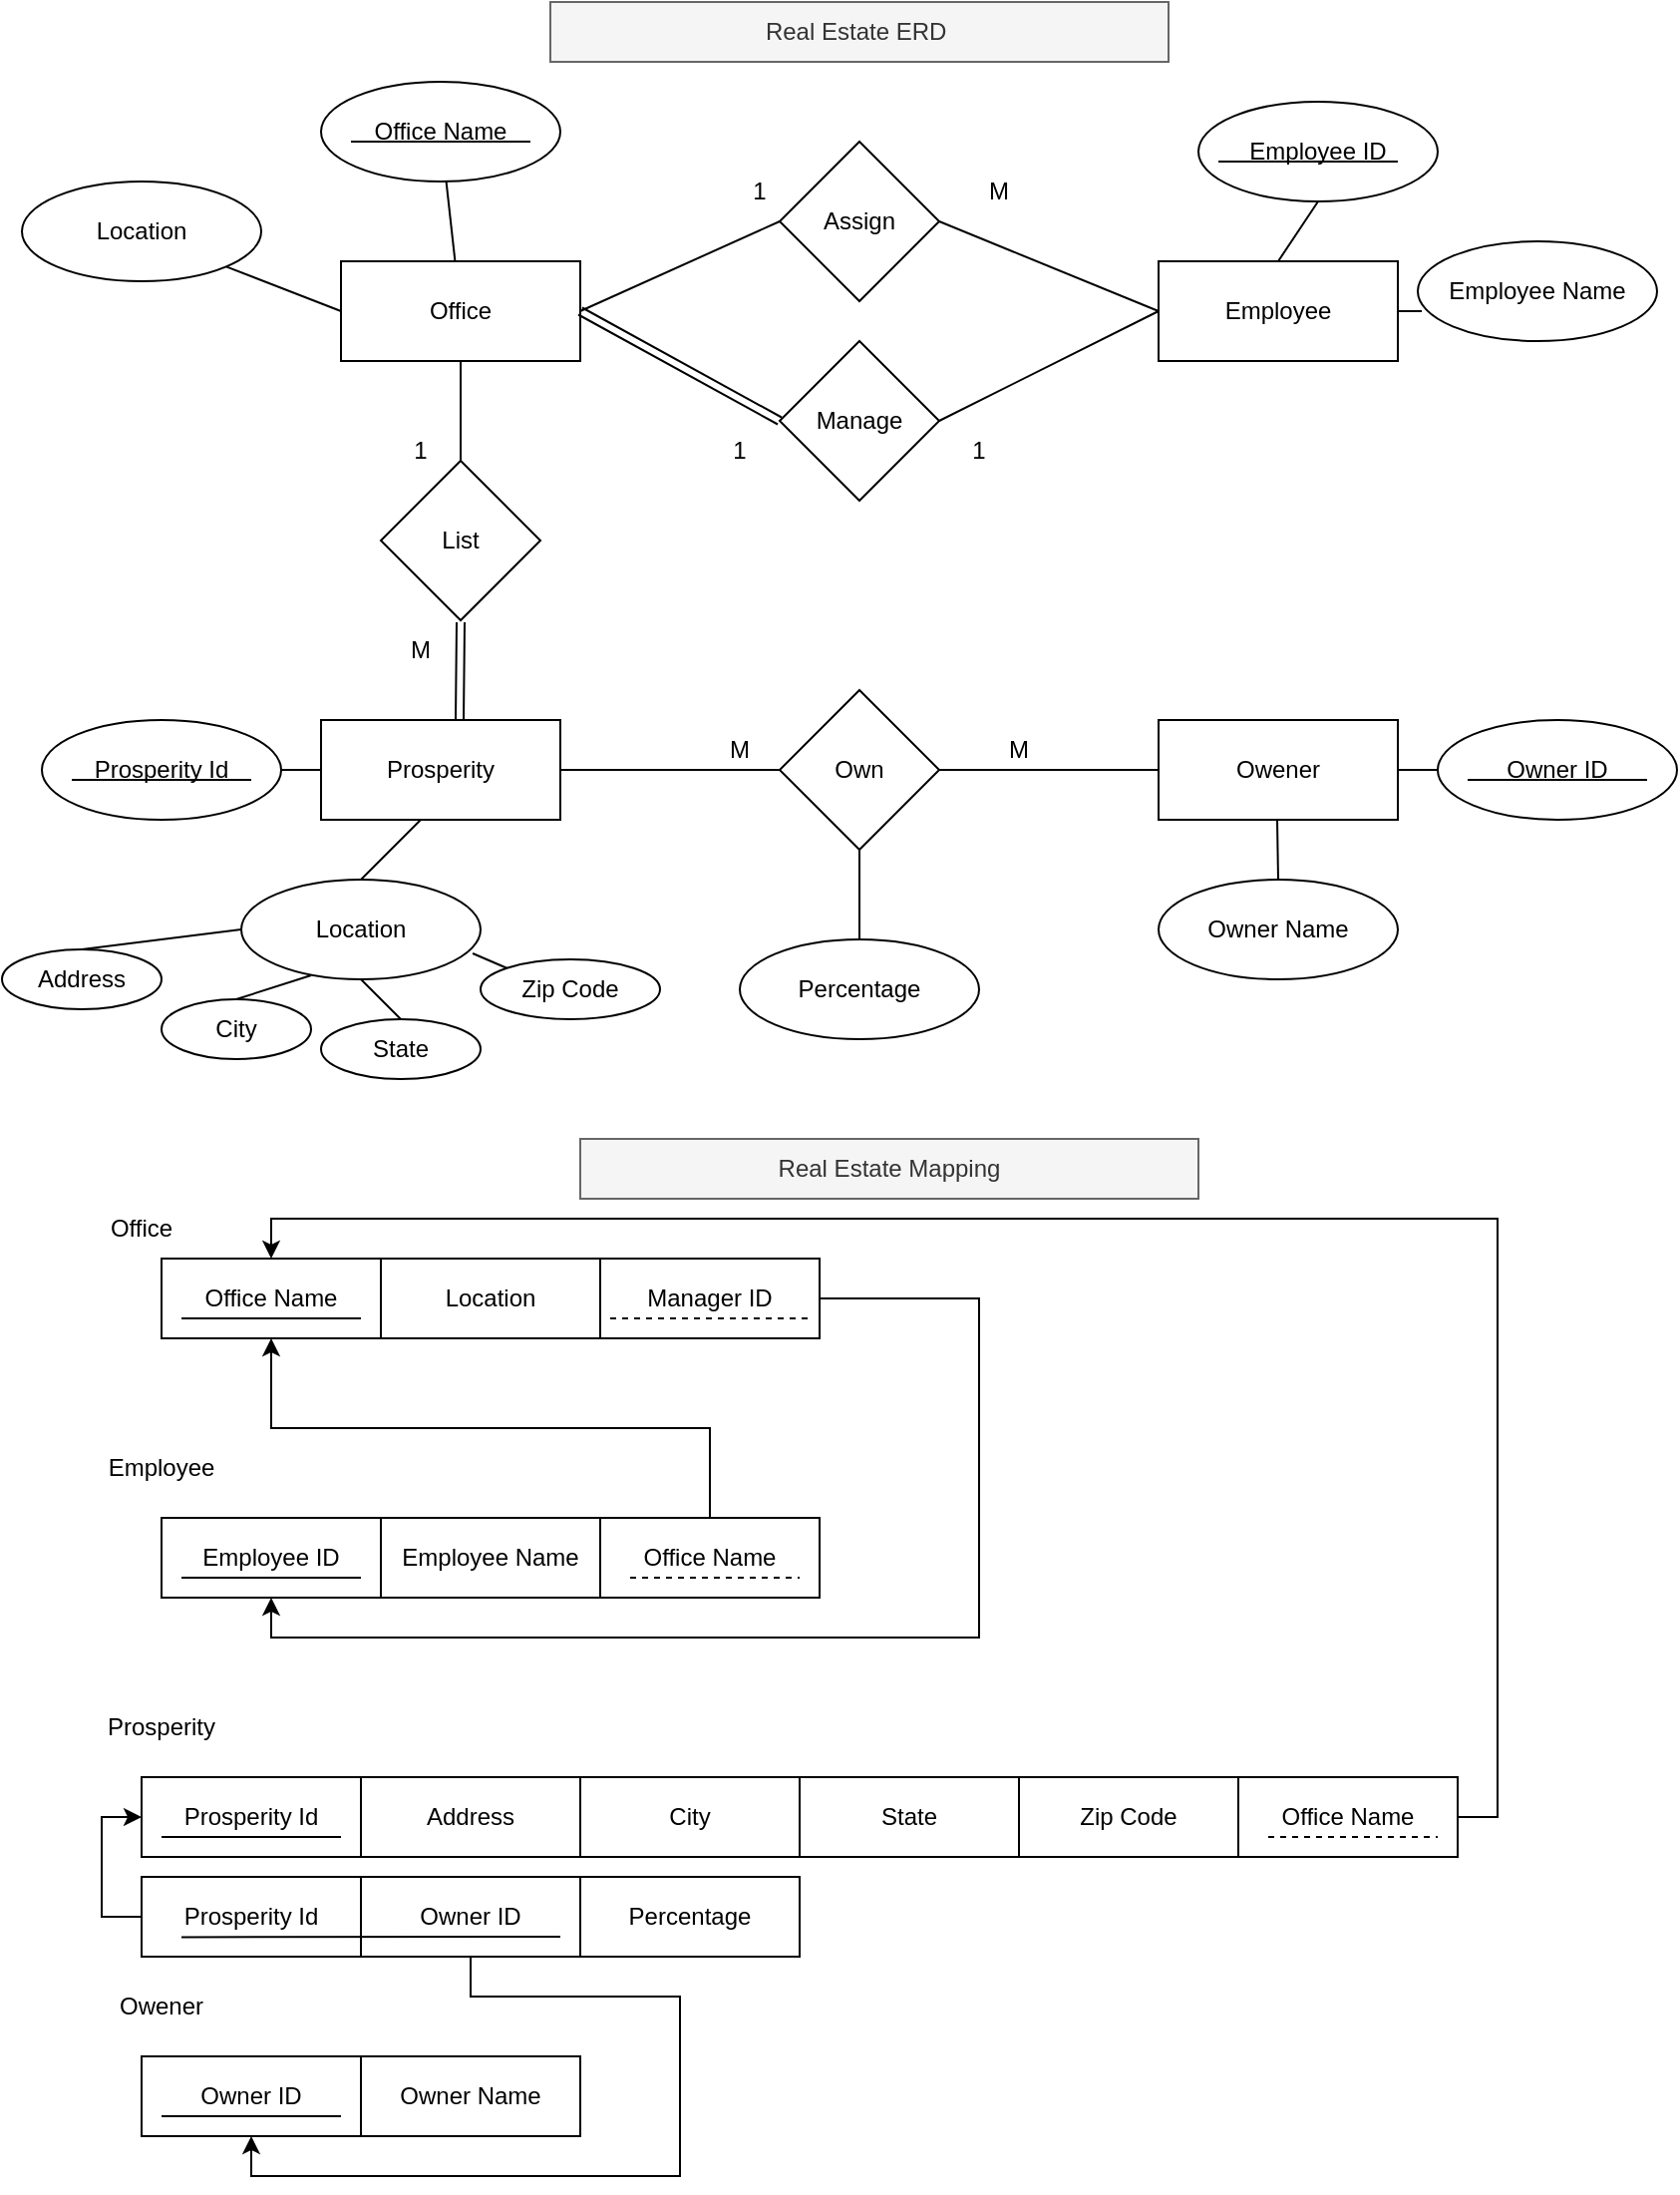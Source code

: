 <mxfile version="28.1.1">
  <diagram name="Page-1" id="5GN5B7e2Twv11eY4XdGH">
    <mxGraphModel dx="656" dy="311" grid="1" gridSize="10" guides="1" tooltips="1" connect="1" arrows="1" fold="1" page="1" pageScale="1" pageWidth="850" pageHeight="1100" math="0" shadow="0">
      <root>
        <mxCell id="0" />
        <mxCell id="1" parent="0" />
        <mxCell id="lFWZennmJSNHRXTvolad-1" value="Office" style="rounded=0;whiteSpace=wrap;html=1;" parent="1" vertex="1">
          <mxGeometry x="180" y="130" width="120" height="50" as="geometry" />
        </mxCell>
        <mxCell id="lFWZennmJSNHRXTvolad-2" value="Employee" style="rounded=0;whiteSpace=wrap;html=1;" parent="1" vertex="1">
          <mxGeometry x="590" y="130" width="120" height="50" as="geometry" />
        </mxCell>
        <mxCell id="lFWZennmJSNHRXTvolad-3" value="Prosperity" style="rounded=0;whiteSpace=wrap;html=1;" parent="1" vertex="1">
          <mxGeometry x="170" y="360" width="120" height="50" as="geometry" />
        </mxCell>
        <mxCell id="lFWZennmJSNHRXTvolad-4" value="Owener" style="rounded=0;whiteSpace=wrap;html=1;" parent="1" vertex="1">
          <mxGeometry x="590" y="360" width="120" height="50" as="geometry" />
        </mxCell>
        <mxCell id="lFWZennmJSNHRXTvolad-5" value="Office Name" style="ellipse;whiteSpace=wrap;html=1;" parent="1" vertex="1">
          <mxGeometry x="170" y="40" width="120" height="50" as="geometry" />
        </mxCell>
        <mxCell id="lFWZennmJSNHRXTvolad-6" value="Location" style="ellipse;whiteSpace=wrap;html=1;" parent="1" vertex="1">
          <mxGeometry x="20" y="90" width="120" height="50" as="geometry" />
        </mxCell>
        <mxCell id="lFWZennmJSNHRXTvolad-7" value="Zip Code" style="ellipse;whiteSpace=wrap;html=1;" parent="1" vertex="1">
          <mxGeometry x="250" y="480" width="90" height="30" as="geometry" />
        </mxCell>
        <mxCell id="lFWZennmJSNHRXTvolad-8" value="Prosperity Id" style="ellipse;whiteSpace=wrap;html=1;" parent="1" vertex="1">
          <mxGeometry x="30" y="360" width="120" height="50" as="geometry" />
        </mxCell>
        <mxCell id="lFWZennmJSNHRXTvolad-9" value="Employee ID" style="ellipse;whiteSpace=wrap;html=1;" parent="1" vertex="1">
          <mxGeometry x="610" y="50" width="120" height="50" as="geometry" />
        </mxCell>
        <mxCell id="lFWZennmJSNHRXTvolad-10" value="Employee Name" style="ellipse;whiteSpace=wrap;html=1;" parent="1" vertex="1">
          <mxGeometry x="720" y="120" width="120" height="50" as="geometry" />
        </mxCell>
        <mxCell id="lFWZennmJSNHRXTvolad-11" value="Owner ID" style="ellipse;whiteSpace=wrap;html=1;" parent="1" vertex="1">
          <mxGeometry x="730" y="360" width="120" height="50" as="geometry" />
        </mxCell>
        <mxCell id="lFWZennmJSNHRXTvolad-12" value="Owner Name" style="ellipse;whiteSpace=wrap;html=1;" parent="1" vertex="1">
          <mxGeometry x="590" y="440" width="120" height="50" as="geometry" />
        </mxCell>
        <mxCell id="lFWZennmJSNHRXTvolad-13" value="Assign" style="rhombus;whiteSpace=wrap;html=1;" parent="1" vertex="1">
          <mxGeometry x="400" y="70" width="80" height="80" as="geometry" />
        </mxCell>
        <mxCell id="lFWZennmJSNHRXTvolad-14" value="List" style="rhombus;whiteSpace=wrap;html=1;" parent="1" vertex="1">
          <mxGeometry x="200" y="230" width="80" height="80" as="geometry" />
        </mxCell>
        <mxCell id="lFWZennmJSNHRXTvolad-15" value="Own" style="rhombus;whiteSpace=wrap;html=1;" parent="1" vertex="1">
          <mxGeometry x="400" y="345" width="80" height="80" as="geometry" />
        </mxCell>
        <mxCell id="lFWZennmJSNHRXTvolad-17" value="Percentage" style="ellipse;whiteSpace=wrap;html=1;" parent="1" vertex="1">
          <mxGeometry x="380" y="470" width="120" height="50" as="geometry" />
        </mxCell>
        <mxCell id="lFWZennmJSNHRXTvolad-18" value="State" style="ellipse;whiteSpace=wrap;html=1;" parent="1" vertex="1">
          <mxGeometry x="170" y="510" width="80" height="30" as="geometry" />
        </mxCell>
        <mxCell id="lFWZennmJSNHRXTvolad-19" value="Location" style="ellipse;whiteSpace=wrap;html=1;" parent="1" vertex="1">
          <mxGeometry x="130" y="440" width="120" height="50" as="geometry" />
        </mxCell>
        <mxCell id="lFWZennmJSNHRXTvolad-20" value="City" style="ellipse;whiteSpace=wrap;html=1;" parent="1" vertex="1">
          <mxGeometry x="90" y="500" width="75" height="30" as="geometry" />
        </mxCell>
        <mxCell id="lFWZennmJSNHRXTvolad-21" value="Real Estate ERD&amp;nbsp;" style="rounded=0;whiteSpace=wrap;html=1;fillColor=#f5f5f5;fontColor=#333333;strokeColor=#666666;" parent="1" vertex="1">
          <mxGeometry x="285" width="310" height="30" as="geometry" />
        </mxCell>
        <mxCell id="lFWZennmJSNHRXTvolad-22" value="" style="endArrow=none;html=1;rounded=0;exitX=0.5;exitY=0;exitDx=0;exitDy=0;" parent="1" source="lFWZennmJSNHRXTvolad-17" edge="1">
          <mxGeometry width="50" height="50" relative="1" as="geometry">
            <mxPoint x="430" y="495" as="sourcePoint" />
            <mxPoint x="440" y="425" as="targetPoint" />
          </mxGeometry>
        </mxCell>
        <mxCell id="lFWZennmJSNHRXTvolad-31" value="" style="endArrow=none;html=1;rounded=0;entryX=0.5;entryY=1;entryDx=0;entryDy=0;exitX=0.5;exitY=0;exitDx=0;exitDy=0;" parent="1" source="lFWZennmJSNHRXTvolad-2" target="lFWZennmJSNHRXTvolad-9" edge="1">
          <mxGeometry width="50" height="50" relative="1" as="geometry">
            <mxPoint x="420" y="200" as="sourcePoint" />
            <mxPoint x="470" y="150" as="targetPoint" />
          </mxGeometry>
        </mxCell>
        <mxCell id="lFWZennmJSNHRXTvolad-32" value="" style="endArrow=none;html=1;rounded=0;entryX=0.017;entryY=0.7;entryDx=0;entryDy=0;entryPerimeter=0;" parent="1" target="lFWZennmJSNHRXTvolad-10" edge="1">
          <mxGeometry width="50" height="50" relative="1" as="geometry">
            <mxPoint x="710" y="155" as="sourcePoint" />
            <mxPoint x="470" y="150" as="targetPoint" />
          </mxGeometry>
        </mxCell>
        <mxCell id="lFWZennmJSNHRXTvolad-33" value="" style="endArrow=none;html=1;rounded=0;exitX=1;exitY=0.5;exitDx=0;exitDy=0;entryX=0;entryY=0.5;entryDx=0;entryDy=0;" parent="1" source="lFWZennmJSNHRXTvolad-4" target="lFWZennmJSNHRXTvolad-11" edge="1">
          <mxGeometry width="50" height="50" relative="1" as="geometry">
            <mxPoint x="720" y="360" as="sourcePoint" />
            <mxPoint x="740" y="350" as="targetPoint" />
          </mxGeometry>
        </mxCell>
        <mxCell id="lFWZennmJSNHRXTvolad-34" value="" style="endArrow=none;html=1;rounded=0;" parent="1" edge="1">
          <mxGeometry width="50" height="50" relative="1" as="geometry">
            <mxPoint x="650" y="440" as="sourcePoint" />
            <mxPoint x="649.5" y="410" as="targetPoint" />
          </mxGeometry>
        </mxCell>
        <mxCell id="lFWZennmJSNHRXTvolad-37" value="Address" style="ellipse;whiteSpace=wrap;html=1;" parent="1" vertex="1">
          <mxGeometry x="10" y="475" width="80" height="30" as="geometry" />
        </mxCell>
        <mxCell id="lFWZennmJSNHRXTvolad-38" value="" style="endArrow=none;html=1;rounded=0;entryX=0.5;entryY=1;entryDx=0;entryDy=0;exitX=0.5;exitY=0;exitDx=0;exitDy=0;" parent="1" source="lFWZennmJSNHRXTvolad-14" target="lFWZennmJSNHRXTvolad-1" edge="1">
          <mxGeometry width="50" height="50" relative="1" as="geometry">
            <mxPoint x="420" y="400" as="sourcePoint" />
            <mxPoint x="470" y="350" as="targetPoint" />
          </mxGeometry>
        </mxCell>
        <mxCell id="lFWZennmJSNHRXTvolad-40" value="" style="endArrow=none;html=1;rounded=0;exitX=0.5;exitY=0;exitDx=0;exitDy=0;" parent="1" source="lFWZennmJSNHRXTvolad-19" edge="1">
          <mxGeometry width="50" height="50" relative="1" as="geometry">
            <mxPoint x="420" y="400" as="sourcePoint" />
            <mxPoint x="220" y="410" as="targetPoint" />
          </mxGeometry>
        </mxCell>
        <mxCell id="lFWZennmJSNHRXTvolad-41" value="" style="endArrow=none;html=1;rounded=0;entryX=1;entryY=0.5;entryDx=0;entryDy=0;exitX=0;exitY=0.5;exitDx=0;exitDy=0;" parent="1" source="lFWZennmJSNHRXTvolad-3" target="lFWZennmJSNHRXTvolad-8" edge="1">
          <mxGeometry width="50" height="50" relative="1" as="geometry">
            <mxPoint x="420" y="400" as="sourcePoint" />
            <mxPoint x="470" y="350" as="targetPoint" />
          </mxGeometry>
        </mxCell>
        <mxCell id="lFWZennmJSNHRXTvolad-42" value="" style="endArrow=none;html=1;rounded=0;entryX=0;entryY=0;entryDx=0;entryDy=0;exitX=0.967;exitY=0.74;exitDx=0;exitDy=0;exitPerimeter=0;" parent="1" source="lFWZennmJSNHRXTvolad-19" target="lFWZennmJSNHRXTvolad-7" edge="1">
          <mxGeometry width="50" height="50" relative="1" as="geometry">
            <mxPoint x="420" y="400" as="sourcePoint" />
            <mxPoint x="470" y="350" as="targetPoint" />
          </mxGeometry>
        </mxCell>
        <mxCell id="lFWZennmJSNHRXTvolad-43" value="" style="endArrow=none;html=1;rounded=0;entryX=0;entryY=0.5;entryDx=0;entryDy=0;exitX=0.5;exitY=0;exitDx=0;exitDy=0;" parent="1" source="lFWZennmJSNHRXTvolad-37" target="lFWZennmJSNHRXTvolad-19" edge="1">
          <mxGeometry width="50" height="50" relative="1" as="geometry">
            <mxPoint x="420" y="400" as="sourcePoint" />
            <mxPoint x="470" y="350" as="targetPoint" />
          </mxGeometry>
        </mxCell>
        <mxCell id="lFWZennmJSNHRXTvolad-44" value="" style="endArrow=none;html=1;rounded=0;entryX=0.292;entryY=0.96;entryDx=0;entryDy=0;entryPerimeter=0;exitX=0.5;exitY=0;exitDx=0;exitDy=0;" parent="1" source="lFWZennmJSNHRXTvolad-20" target="lFWZennmJSNHRXTvolad-19" edge="1">
          <mxGeometry width="50" height="50" relative="1" as="geometry">
            <mxPoint x="420" y="400" as="sourcePoint" />
            <mxPoint x="470" y="350" as="targetPoint" />
          </mxGeometry>
        </mxCell>
        <mxCell id="lFWZennmJSNHRXTvolad-45" value="" style="endArrow=none;html=1;rounded=0;entryX=0.5;entryY=1;entryDx=0;entryDy=0;exitX=0.5;exitY=0;exitDx=0;exitDy=0;" parent="1" source="lFWZennmJSNHRXTvolad-18" target="lFWZennmJSNHRXTvolad-19" edge="1">
          <mxGeometry width="50" height="50" relative="1" as="geometry">
            <mxPoint x="420" y="400" as="sourcePoint" />
            <mxPoint x="470" y="350" as="targetPoint" />
          </mxGeometry>
        </mxCell>
        <mxCell id="lFWZennmJSNHRXTvolad-46" value="" style="endArrow=none;html=1;rounded=0;entryX=0;entryY=0.5;entryDx=0;entryDy=0;exitX=1;exitY=0.5;exitDx=0;exitDy=0;" parent="1" source="lFWZennmJSNHRXTvolad-15" target="lFWZennmJSNHRXTvolad-4" edge="1">
          <mxGeometry width="50" height="50" relative="1" as="geometry">
            <mxPoint x="420" y="300" as="sourcePoint" />
            <mxPoint x="470" y="250" as="targetPoint" />
          </mxGeometry>
        </mxCell>
        <mxCell id="lFWZennmJSNHRXTvolad-47" value="" style="endArrow=none;html=1;rounded=0;entryX=0;entryY=0.5;entryDx=0;entryDy=0;exitX=1;exitY=0.5;exitDx=0;exitDy=0;" parent="1" source="lFWZennmJSNHRXTvolad-3" target="lFWZennmJSNHRXTvolad-15" edge="1">
          <mxGeometry width="50" height="50" relative="1" as="geometry">
            <mxPoint x="420" y="300" as="sourcePoint" />
            <mxPoint x="470" y="250" as="targetPoint" />
          </mxGeometry>
        </mxCell>
        <mxCell id="lFWZennmJSNHRXTvolad-48" value="" style="endArrow=none;html=1;rounded=0;entryX=0;entryY=0.5;entryDx=0;entryDy=0;exitX=1;exitY=0.5;exitDx=0;exitDy=0;" parent="1" source="lFWZennmJSNHRXTvolad-13" target="lFWZennmJSNHRXTvolad-2" edge="1">
          <mxGeometry width="50" height="50" relative="1" as="geometry">
            <mxPoint x="420" y="200" as="sourcePoint" />
            <mxPoint x="470" y="150" as="targetPoint" />
          </mxGeometry>
        </mxCell>
        <mxCell id="lFWZennmJSNHRXTvolad-49" value="" style="endArrow=none;html=1;rounded=0;entryX=0;entryY=0.5;entryDx=0;entryDy=0;exitX=1;exitY=0.5;exitDx=0;exitDy=0;" parent="1" source="lFWZennmJSNHRXTvolad-1" target="lFWZennmJSNHRXTvolad-13" edge="1">
          <mxGeometry width="50" height="50" relative="1" as="geometry">
            <mxPoint x="420" y="200" as="sourcePoint" />
            <mxPoint x="470" y="150" as="targetPoint" />
          </mxGeometry>
        </mxCell>
        <mxCell id="lFWZennmJSNHRXTvolad-51" value="" style="endArrow=none;html=1;rounded=0;" parent="1" source="lFWZennmJSNHRXTvolad-1" target="lFWZennmJSNHRXTvolad-5" edge="1">
          <mxGeometry width="50" height="50" relative="1" as="geometry">
            <mxPoint x="420" y="200" as="sourcePoint" />
            <mxPoint x="470" y="150" as="targetPoint" />
          </mxGeometry>
        </mxCell>
        <mxCell id="lFWZennmJSNHRXTvolad-52" value="" style="endArrow=none;html=1;rounded=0;entryX=1;entryY=1;entryDx=0;entryDy=0;exitX=0;exitY=0.5;exitDx=0;exitDy=0;" parent="1" source="lFWZennmJSNHRXTvolad-1" target="lFWZennmJSNHRXTvolad-6" edge="1">
          <mxGeometry width="50" height="50" relative="1" as="geometry">
            <mxPoint x="420" y="200" as="sourcePoint" />
            <mxPoint x="470" y="150" as="targetPoint" />
          </mxGeometry>
        </mxCell>
        <mxCell id="lFWZennmJSNHRXTvolad-56" value="M" style="text;html=1;align=center;verticalAlign=middle;whiteSpace=wrap;rounded=0;" parent="1" vertex="1">
          <mxGeometry x="480" y="80" width="60" height="30" as="geometry" />
        </mxCell>
        <mxCell id="lFWZennmJSNHRXTvolad-57" value="1" style="text;html=1;align=center;verticalAlign=middle;whiteSpace=wrap;rounded=0;" parent="1" vertex="1">
          <mxGeometry x="360" y="80" width="60" height="30" as="geometry" />
        </mxCell>
        <mxCell id="lFWZennmJSNHRXTvolad-58" value="M" style="text;html=1;align=center;verticalAlign=middle;whiteSpace=wrap;rounded=0;" parent="1" vertex="1">
          <mxGeometry x="490" y="360" width="60" height="30" as="geometry" />
        </mxCell>
        <mxCell id="lFWZennmJSNHRXTvolad-59" value="M" style="text;html=1;align=center;verticalAlign=middle;whiteSpace=wrap;rounded=0;" parent="1" vertex="1">
          <mxGeometry x="350" y="360" width="60" height="30" as="geometry" />
        </mxCell>
        <mxCell id="lFWZennmJSNHRXTvolad-60" value="1" style="text;html=1;align=center;verticalAlign=middle;whiteSpace=wrap;rounded=0;" parent="1" vertex="1">
          <mxGeometry x="190" y="210" width="60" height="30" as="geometry" />
        </mxCell>
        <mxCell id="lFWZennmJSNHRXTvolad-61" value="M" style="text;html=1;align=center;verticalAlign=middle;whiteSpace=wrap;rounded=0;" parent="1" vertex="1">
          <mxGeometry x="190" y="310" width="60" height="30" as="geometry" />
        </mxCell>
        <mxCell id="lFWZennmJSNHRXTvolad-62" value="Office" style="text;html=1;align=center;verticalAlign=middle;whiteSpace=wrap;rounded=0;" parent="1" vertex="1">
          <mxGeometry x="50" y="600" width="60" height="30" as="geometry" />
        </mxCell>
        <mxCell id="lFWZennmJSNHRXTvolad-63" value="Office Name" style="rounded=0;whiteSpace=wrap;html=1;" parent="1" vertex="1">
          <mxGeometry x="90" y="630" width="110" height="40" as="geometry" />
        </mxCell>
        <mxCell id="lFWZennmJSNHRXTvolad-64" value="Employee ID" style="rounded=0;whiteSpace=wrap;html=1;" parent="1" vertex="1">
          <mxGeometry x="90" y="760" width="110" height="40" as="geometry" />
        </mxCell>
        <mxCell id="lFWZennmJSNHRXTvolad-65" value="Employee Name" style="rounded=0;whiteSpace=wrap;html=1;" parent="1" vertex="1">
          <mxGeometry x="200" y="760" width="110" height="40" as="geometry" />
        </mxCell>
        <mxCell id="lFWZennmJSNHRXTvolad-66" value="Location" style="rounded=0;whiteSpace=wrap;html=1;" parent="1" vertex="1">
          <mxGeometry x="200" y="630" width="110" height="40" as="geometry" />
        </mxCell>
        <mxCell id="lFWZennmJSNHRXTvolad-67" value="" style="endArrow=none;html=1;rounded=0;" parent="1" edge="1">
          <mxGeometry width="50" height="50" relative="1" as="geometry">
            <mxPoint x="185" y="70" as="sourcePoint" />
            <mxPoint x="275" y="70" as="targetPoint" />
          </mxGeometry>
        </mxCell>
        <mxCell id="lFWZennmJSNHRXTvolad-68" value="" style="endArrow=none;html=1;rounded=0;" parent="1" edge="1">
          <mxGeometry width="50" height="50" relative="1" as="geometry">
            <mxPoint x="620" y="80" as="sourcePoint" />
            <mxPoint x="710" y="80" as="targetPoint" />
          </mxGeometry>
        </mxCell>
        <mxCell id="lFWZennmJSNHRXTvolad-69" value="" style="endArrow=none;html=1;rounded=0;" parent="1" edge="1">
          <mxGeometry width="50" height="50" relative="1" as="geometry">
            <mxPoint x="745" y="390" as="sourcePoint" />
            <mxPoint x="835" y="390" as="targetPoint" />
          </mxGeometry>
        </mxCell>
        <mxCell id="lFWZennmJSNHRXTvolad-70" value="" style="endArrow=none;html=1;rounded=0;" parent="1" edge="1">
          <mxGeometry width="50" height="50" relative="1" as="geometry">
            <mxPoint x="45" y="390" as="sourcePoint" />
            <mxPoint x="135" y="390" as="targetPoint" />
          </mxGeometry>
        </mxCell>
        <mxCell id="lFWZennmJSNHRXTvolad-71" value="Employee" style="text;html=1;align=center;verticalAlign=middle;whiteSpace=wrap;rounded=0;" parent="1" vertex="1">
          <mxGeometry x="60" y="720" width="60" height="30" as="geometry" />
        </mxCell>
        <mxCell id="lFWZennmJSNHRXTvolad-77" value="Prosperity" style="text;html=1;align=center;verticalAlign=middle;whiteSpace=wrap;rounded=0;" parent="1" vertex="1">
          <mxGeometry x="60" y="850" width="60" height="30" as="geometry" />
        </mxCell>
        <mxCell id="lFWZennmJSNHRXTvolad-78" value="Prosperity Id" style="rounded=0;whiteSpace=wrap;html=1;" parent="1" vertex="1">
          <mxGeometry x="80" y="890" width="110" height="40" as="geometry" />
        </mxCell>
        <mxCell id="lFWZennmJSNHRXTvolad-79" value="Address" style="rounded=0;whiteSpace=wrap;html=1;" parent="1" vertex="1">
          <mxGeometry x="190" y="890" width="110" height="40" as="geometry" />
        </mxCell>
        <mxCell id="lFWZennmJSNHRXTvolad-80" value="City" style="rounded=0;whiteSpace=wrap;html=1;" parent="1" vertex="1">
          <mxGeometry x="300" y="890" width="110" height="40" as="geometry" />
        </mxCell>
        <mxCell id="lFWZennmJSNHRXTvolad-81" value="State" style="rounded=0;whiteSpace=wrap;html=1;" parent="1" vertex="1">
          <mxGeometry x="410" y="890" width="110" height="40" as="geometry" />
        </mxCell>
        <mxCell id="lFWZennmJSNHRXTvolad-82" value="Zip Code" style="rounded=0;whiteSpace=wrap;html=1;" parent="1" vertex="1">
          <mxGeometry x="520" y="890" width="110" height="40" as="geometry" />
        </mxCell>
        <mxCell id="lFWZennmJSNHRXTvolad-84" value="Owener" style="text;html=1;align=center;verticalAlign=middle;whiteSpace=wrap;rounded=0;" parent="1" vertex="1">
          <mxGeometry x="60" y="990" width="60" height="30" as="geometry" />
        </mxCell>
        <mxCell id="lFWZennmJSNHRXTvolad-85" value="Owner ID" style="rounded=0;whiteSpace=wrap;html=1;" parent="1" vertex="1">
          <mxGeometry x="80" y="1030" width="110" height="40" as="geometry" />
        </mxCell>
        <mxCell id="lFWZennmJSNHRXTvolad-86" value="Owner Name" style="rounded=0;whiteSpace=wrap;html=1;" parent="1" vertex="1">
          <mxGeometry x="190" y="1030" width="110" height="40" as="geometry" />
        </mxCell>
        <mxCell id="lFWZennmJSNHRXTvolad-87" value="" style="endArrow=none;html=1;rounded=0;" parent="1" edge="1">
          <mxGeometry width="50" height="50" relative="1" as="geometry">
            <mxPoint x="100" y="660" as="sourcePoint" />
            <mxPoint x="190" y="660" as="targetPoint" />
          </mxGeometry>
        </mxCell>
        <mxCell id="lFWZennmJSNHRXTvolad-88" value="" style="endArrow=none;html=1;rounded=0;" parent="1" edge="1">
          <mxGeometry width="50" height="50" relative="1" as="geometry">
            <mxPoint x="100" y="790" as="sourcePoint" />
            <mxPoint x="190" y="790" as="targetPoint" />
          </mxGeometry>
        </mxCell>
        <mxCell id="lFWZennmJSNHRXTvolad-89" value="" style="endArrow=none;html=1;rounded=0;" parent="1" edge="1">
          <mxGeometry width="50" height="50" relative="1" as="geometry">
            <mxPoint x="90" y="920" as="sourcePoint" />
            <mxPoint x="180" y="920" as="targetPoint" />
          </mxGeometry>
        </mxCell>
        <mxCell id="lFWZennmJSNHRXTvolad-90" value="" style="endArrow=none;html=1;rounded=0;" parent="1" edge="1">
          <mxGeometry width="50" height="50" relative="1" as="geometry">
            <mxPoint x="90" y="1060" as="sourcePoint" />
            <mxPoint x="180" y="1060" as="targetPoint" />
          </mxGeometry>
        </mxCell>
        <mxCell id="lFWZennmJSNHRXTvolad-93" style="edgeStyle=orthogonalEdgeStyle;rounded=0;orthogonalLoop=1;jettySize=auto;html=1;exitX=0.5;exitY=0;exitDx=0;exitDy=0;entryX=0.5;entryY=1;entryDx=0;entryDy=0;" parent="1" source="lFWZennmJSNHRXTvolad-91" target="lFWZennmJSNHRXTvolad-63" edge="1">
          <mxGeometry relative="1" as="geometry" />
        </mxCell>
        <mxCell id="lFWZennmJSNHRXTvolad-91" value="Office Name" style="rounded=0;whiteSpace=wrap;html=1;" parent="1" vertex="1">
          <mxGeometry x="310" y="760" width="110" height="40" as="geometry" />
        </mxCell>
        <mxCell id="lFWZennmJSNHRXTvolad-92" value="" style="endArrow=none;dashed=1;html=1;rounded=0;" parent="1" edge="1">
          <mxGeometry width="50" height="50" relative="1" as="geometry">
            <mxPoint x="325" y="790" as="sourcePoint" />
            <mxPoint x="410" y="790" as="targetPoint" />
          </mxGeometry>
        </mxCell>
        <mxCell id="lFWZennmJSNHRXTvolad-97" style="edgeStyle=orthogonalEdgeStyle;rounded=0;orthogonalLoop=1;jettySize=auto;html=1;entryX=0.5;entryY=1;entryDx=0;entryDy=0;" parent="1" source="lFWZennmJSNHRXTvolad-94" target="lFWZennmJSNHRXTvolad-64" edge="1">
          <mxGeometry relative="1" as="geometry">
            <mxPoint x="550" y="840" as="targetPoint" />
            <Array as="points">
              <mxPoint x="500" y="650" />
              <mxPoint x="500" y="820" />
              <mxPoint x="145" y="820" />
            </Array>
          </mxGeometry>
        </mxCell>
        <mxCell id="lFWZennmJSNHRXTvolad-94" value="Manager ID" style="rounded=0;whiteSpace=wrap;html=1;" parent="1" vertex="1">
          <mxGeometry x="310" y="630" width="110" height="40" as="geometry" />
        </mxCell>
        <mxCell id="lFWZennmJSNHRXTvolad-95" value="" style="endArrow=none;dashed=1;html=1;rounded=0;" parent="1" edge="1">
          <mxGeometry width="50" height="50" relative="1" as="geometry">
            <mxPoint x="315" y="660" as="sourcePoint" />
            <mxPoint x="415" y="660" as="targetPoint" />
          </mxGeometry>
        </mxCell>
        <mxCell id="lFWZennmJSNHRXTvolad-111" style="edgeStyle=orthogonalEdgeStyle;rounded=0;orthogonalLoop=1;jettySize=auto;html=1;exitX=1;exitY=0.5;exitDx=0;exitDy=0;entryX=0.5;entryY=0;entryDx=0;entryDy=0;" parent="1" source="lFWZennmJSNHRXTvolad-98" target="lFWZennmJSNHRXTvolad-63" edge="1">
          <mxGeometry relative="1" as="geometry" />
        </mxCell>
        <mxCell id="lFWZennmJSNHRXTvolad-98" value="Office Name" style="rounded=0;whiteSpace=wrap;html=1;" parent="1" vertex="1">
          <mxGeometry x="630" y="890" width="110" height="40" as="geometry" />
        </mxCell>
        <mxCell id="lFWZennmJSNHRXTvolad-99" value="" style="endArrow=none;dashed=1;html=1;rounded=0;" parent="1" edge="1">
          <mxGeometry width="50" height="50" relative="1" as="geometry">
            <mxPoint x="645" y="920" as="sourcePoint" />
            <mxPoint x="730" y="920" as="targetPoint" />
          </mxGeometry>
        </mxCell>
        <mxCell id="lFWZennmJSNHRXTvolad-107" style="edgeStyle=orthogonalEdgeStyle;rounded=0;orthogonalLoop=1;jettySize=auto;html=1;entryX=0;entryY=0.5;entryDx=0;entryDy=0;" parent="1" source="lFWZennmJSNHRXTvolad-101" target="lFWZennmJSNHRXTvolad-78" edge="1">
          <mxGeometry relative="1" as="geometry">
            <Array as="points">
              <mxPoint x="60" y="960" />
              <mxPoint x="60" y="910" />
            </Array>
          </mxGeometry>
        </mxCell>
        <mxCell id="lFWZennmJSNHRXTvolad-101" value="Prosperity Id" style="rounded=0;whiteSpace=wrap;html=1;" parent="1" vertex="1">
          <mxGeometry x="80" y="940" width="110" height="40" as="geometry" />
        </mxCell>
        <mxCell id="lFWZennmJSNHRXTvolad-109" style="edgeStyle=orthogonalEdgeStyle;rounded=0;orthogonalLoop=1;jettySize=auto;html=1;entryX=0.5;entryY=1;entryDx=0;entryDy=0;" parent="1" source="lFWZennmJSNHRXTvolad-102" target="lFWZennmJSNHRXTvolad-85" edge="1">
          <mxGeometry relative="1" as="geometry">
            <Array as="points">
              <mxPoint x="245" y="1000" />
              <mxPoint x="350" y="1000" />
              <mxPoint x="350" y="1090" />
              <mxPoint x="135" y="1090" />
            </Array>
          </mxGeometry>
        </mxCell>
        <mxCell id="lFWZennmJSNHRXTvolad-102" value="Owner ID" style="rounded=0;whiteSpace=wrap;html=1;" parent="1" vertex="1">
          <mxGeometry x="190" y="940" width="110" height="40" as="geometry" />
        </mxCell>
        <mxCell id="lFWZennmJSNHRXTvolad-103" value="Percentage" style="rounded=0;whiteSpace=wrap;html=1;" parent="1" vertex="1">
          <mxGeometry x="300" y="940" width="110" height="40" as="geometry" />
        </mxCell>
        <mxCell id="lFWZennmJSNHRXTvolad-105" value="" style="endArrow=none;html=1;rounded=0;" parent="1" edge="1">
          <mxGeometry width="50" height="50" relative="1" as="geometry">
            <mxPoint x="100" y="970.21" as="sourcePoint" />
            <mxPoint x="290" y="970" as="targetPoint" />
          </mxGeometry>
        </mxCell>
        <mxCell id="lFWZennmJSNHRXTvolad-112" value="Manage" style="rhombus;whiteSpace=wrap;html=1;" parent="1" vertex="1">
          <mxGeometry x="400" y="170" width="80" height="80" as="geometry" />
        </mxCell>
        <mxCell id="lFWZennmJSNHRXTvolad-117" value="" style="shape=link;html=1;rounded=0;exitX=1;exitY=0.5;exitDx=0;exitDy=0;entryX=0;entryY=0.5;entryDx=0;entryDy=0;" parent="1" source="lFWZennmJSNHRXTvolad-1" target="lFWZennmJSNHRXTvolad-112" edge="1">
          <mxGeometry width="100" relative="1" as="geometry">
            <mxPoint x="330" y="251" as="sourcePoint" />
            <mxPoint x="440" y="210" as="targetPoint" />
          </mxGeometry>
        </mxCell>
        <mxCell id="lFWZennmJSNHRXTvolad-118" value="" style="shape=link;html=1;rounded=0;" parent="1" edge="1">
          <mxGeometry width="100" relative="1" as="geometry">
            <mxPoint x="240" y="311" as="sourcePoint" />
            <mxPoint x="239.5" y="360" as="targetPoint" />
          </mxGeometry>
        </mxCell>
        <mxCell id="lFWZennmJSNHRXTvolad-119" value="1" style="text;html=1;align=center;verticalAlign=middle;whiteSpace=wrap;rounded=0;" parent="1" vertex="1">
          <mxGeometry x="350" y="210" width="60" height="30" as="geometry" />
        </mxCell>
        <mxCell id="lFWZennmJSNHRXTvolad-120" value="1" style="text;html=1;align=center;verticalAlign=middle;whiteSpace=wrap;rounded=0;" parent="1" vertex="1">
          <mxGeometry x="470" y="210" width="60" height="30" as="geometry" />
        </mxCell>
        <mxCell id="lFWZennmJSNHRXTvolad-121" value="" style="endArrow=none;html=1;rounded=0;entryX=0;entryY=0.5;entryDx=0;entryDy=0;exitX=1;exitY=0.5;exitDx=0;exitDy=0;" parent="1" source="lFWZennmJSNHRXTvolad-112" target="lFWZennmJSNHRXTvolad-2" edge="1">
          <mxGeometry width="50" height="50" relative="1" as="geometry">
            <mxPoint x="580" y="220" as="sourcePoint" />
            <mxPoint x="690" y="265" as="targetPoint" />
          </mxGeometry>
        </mxCell>
        <mxCell id="KYseUjKJMqZY95qR1p5P-1" value="Real Estate Mapping" style="rounded=0;whiteSpace=wrap;html=1;fillColor=#f5f5f5;fontColor=#333333;strokeColor=#666666;" vertex="1" parent="1">
          <mxGeometry x="300" y="570" width="310" height="30" as="geometry" />
        </mxCell>
      </root>
    </mxGraphModel>
  </diagram>
</mxfile>
